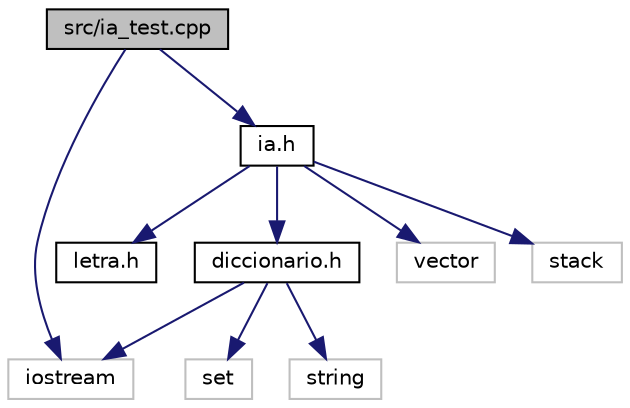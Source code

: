 digraph "src/ia_test.cpp"
{
  edge [fontname="Helvetica",fontsize="10",labelfontname="Helvetica",labelfontsize="10"];
  node [fontname="Helvetica",fontsize="10",shape=record];
  Node0 [label="src/ia_test.cpp",height=0.2,width=0.4,color="black", fillcolor="grey75", style="filled", fontcolor="black"];
  Node0 -> Node1 [color="midnightblue",fontsize="10",style="solid",fontname="Helvetica"];
  Node1 [label="iostream",height=0.2,width=0.4,color="grey75", fillcolor="white", style="filled"];
  Node0 -> Node2 [color="midnightblue",fontsize="10",style="solid",fontname="Helvetica"];
  Node2 [label="ia.h",height=0.2,width=0.4,color="black", fillcolor="white", style="filled",URL="$ia_8h.html",tooltip="Fichero de cabecera de las clases nodo_ia, arbol_ia y arbol_ia_iterator. "];
  Node2 -> Node3 [color="midnightblue",fontsize="10",style="solid",fontname="Helvetica"];
  Node3 [label="letra.h",height=0.2,width=0.4,color="black", fillcolor="white", style="filled",URL="$letra_8h.html"];
  Node2 -> Node4 [color="midnightblue",fontsize="10",style="solid",fontname="Helvetica"];
  Node4 [label="diccionario.h",height=0.2,width=0.4,color="black", fillcolor="white", style="filled",URL="$diccionario_8h.html"];
  Node4 -> Node1 [color="midnightblue",fontsize="10",style="solid",fontname="Helvetica"];
  Node4 -> Node5 [color="midnightblue",fontsize="10",style="solid",fontname="Helvetica"];
  Node5 [label="set",height=0.2,width=0.4,color="grey75", fillcolor="white", style="filled"];
  Node4 -> Node6 [color="midnightblue",fontsize="10",style="solid",fontname="Helvetica"];
  Node6 [label="string",height=0.2,width=0.4,color="grey75", fillcolor="white", style="filled"];
  Node2 -> Node7 [color="midnightblue",fontsize="10",style="solid",fontname="Helvetica"];
  Node7 [label="vector",height=0.2,width=0.4,color="grey75", fillcolor="white", style="filled"];
  Node2 -> Node8 [color="midnightblue",fontsize="10",style="solid",fontname="Helvetica"];
  Node8 [label="stack",height=0.2,width=0.4,color="grey75", fillcolor="white", style="filled"];
}
